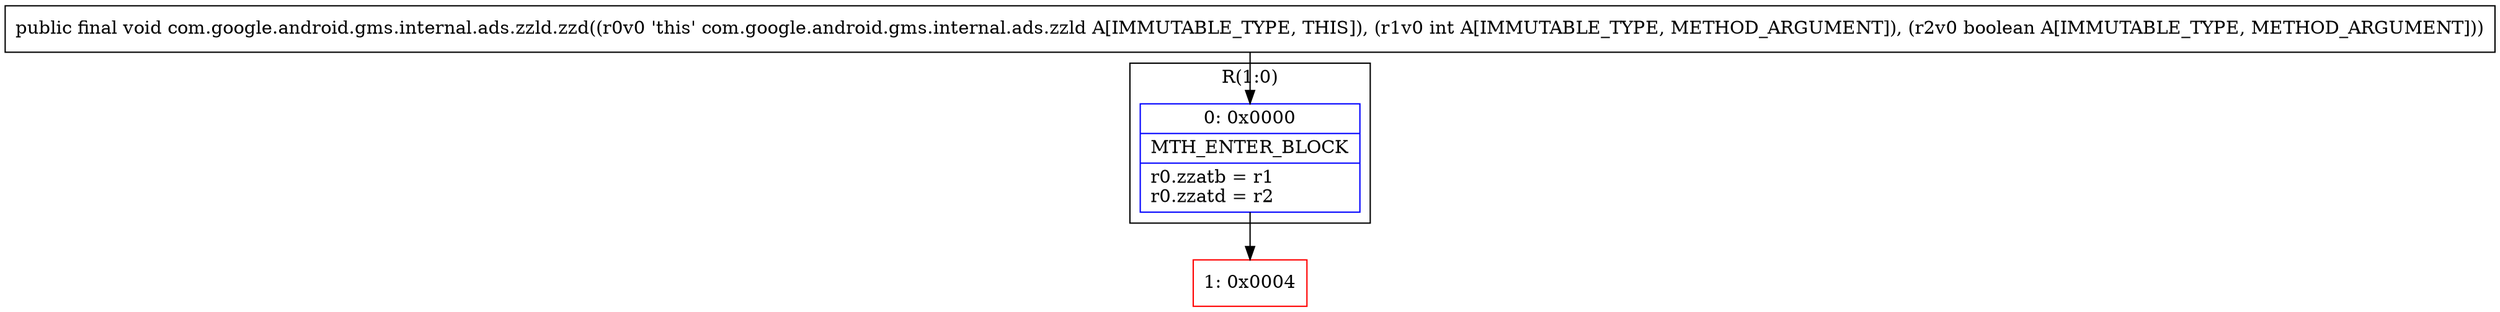 digraph "CFG forcom.google.android.gms.internal.ads.zzld.zzd(IZ)V" {
subgraph cluster_Region_2018565282 {
label = "R(1:0)";
node [shape=record,color=blue];
Node_0 [shape=record,label="{0\:\ 0x0000|MTH_ENTER_BLOCK\l|r0.zzatb = r1\lr0.zzatd = r2\l}"];
}
Node_1 [shape=record,color=red,label="{1\:\ 0x0004}"];
MethodNode[shape=record,label="{public final void com.google.android.gms.internal.ads.zzld.zzd((r0v0 'this' com.google.android.gms.internal.ads.zzld A[IMMUTABLE_TYPE, THIS]), (r1v0 int A[IMMUTABLE_TYPE, METHOD_ARGUMENT]), (r2v0 boolean A[IMMUTABLE_TYPE, METHOD_ARGUMENT])) }"];
MethodNode -> Node_0;
Node_0 -> Node_1;
}

